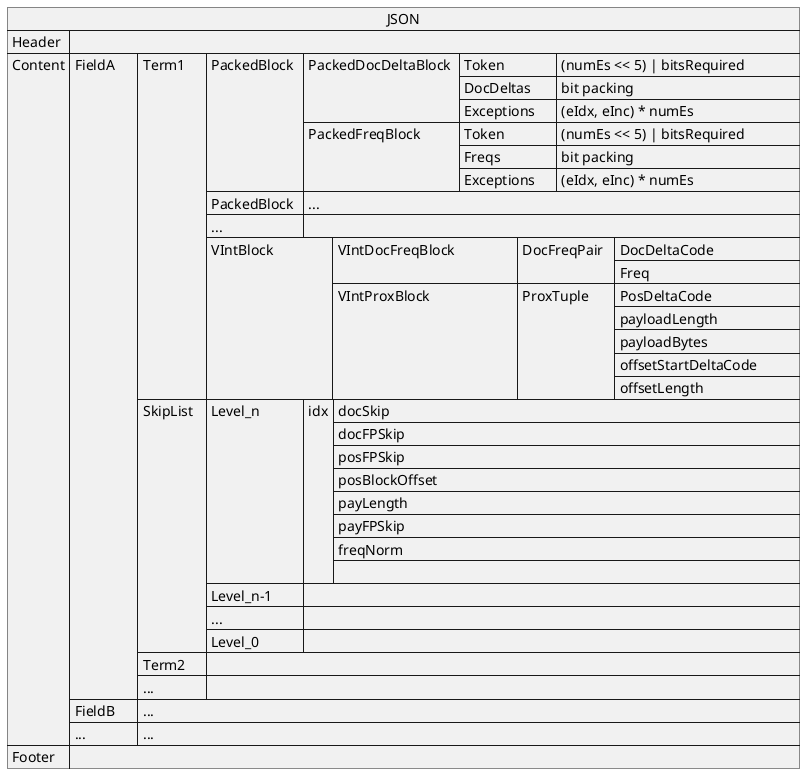 ### Packed Blocks and VInt Blocks: 见Lucene90PostingsFormat类文档
@startuml

json JSON {
   "Header":"",
   "Content":[
    {"FieldA\t": [
      {"Term1\t": [
         {"PackedBlock\t":[
            {"PackedDocDeltaBlock\t":[
               {"Token\t\t": "(numEs << 5) | bitsRequired"},
               {"DocDeltas\t": "bit packing"},
               {"Exceptions\t": "(eIdx, eInc) * numEs"}
            ]},
            {"PackedFreqBlock\t\t":[
              {"Token\t\t": "(numEs << 5) | bitsRequired"},
              {"Freqs\t\t": "bit packing"},
              {"Exceptions\t": "(eIdx, eInc) * numEs"}
            ]}
         ]},
         {"PackedBlock\t":["..."]},
         {"...\t\t\t":[]},
         {"VIntBlock\t\t":[
            {"VIntDocFreqBlock\t\t": [
               {"DocFreqPair\t": [
                  "DocDeltaCode\t\t\t",
                  "Freq"
               ]}
            ]},
            {"VIntProxBlock\t\t\t": [
               {"ProxTuple\t":[
                  "PosDeltaCode",
                  "payloadLength",
                  "payloadBytes",
                  "offsetStartDeltaCode\t\t",
                  "offsetLength"
               ]}
            ]}
         ]}
      ]},
      {"SkipList\t": [
         {"Level_n\t\t": [
            {"idx":[
               "docSkip",
               "docFPSkip",
               "posFPSkip",
               "posBlockOffset",
               "payLength",
               "payFPSkip",
               "freqNorm",
               ""
            ]}
         ]},
         {"Level_n-1\t": []},
         {"...\t\t\t": []},
         {"Level_0\t\t": []}
      ]},
      {"Term2\t": []},
      {"...\t\t": []}
    ]},
    {"FieldB\t":["..."]},
    {"...\t\t":["..."]}
   ],
   "Footer":""
}
@enduml
